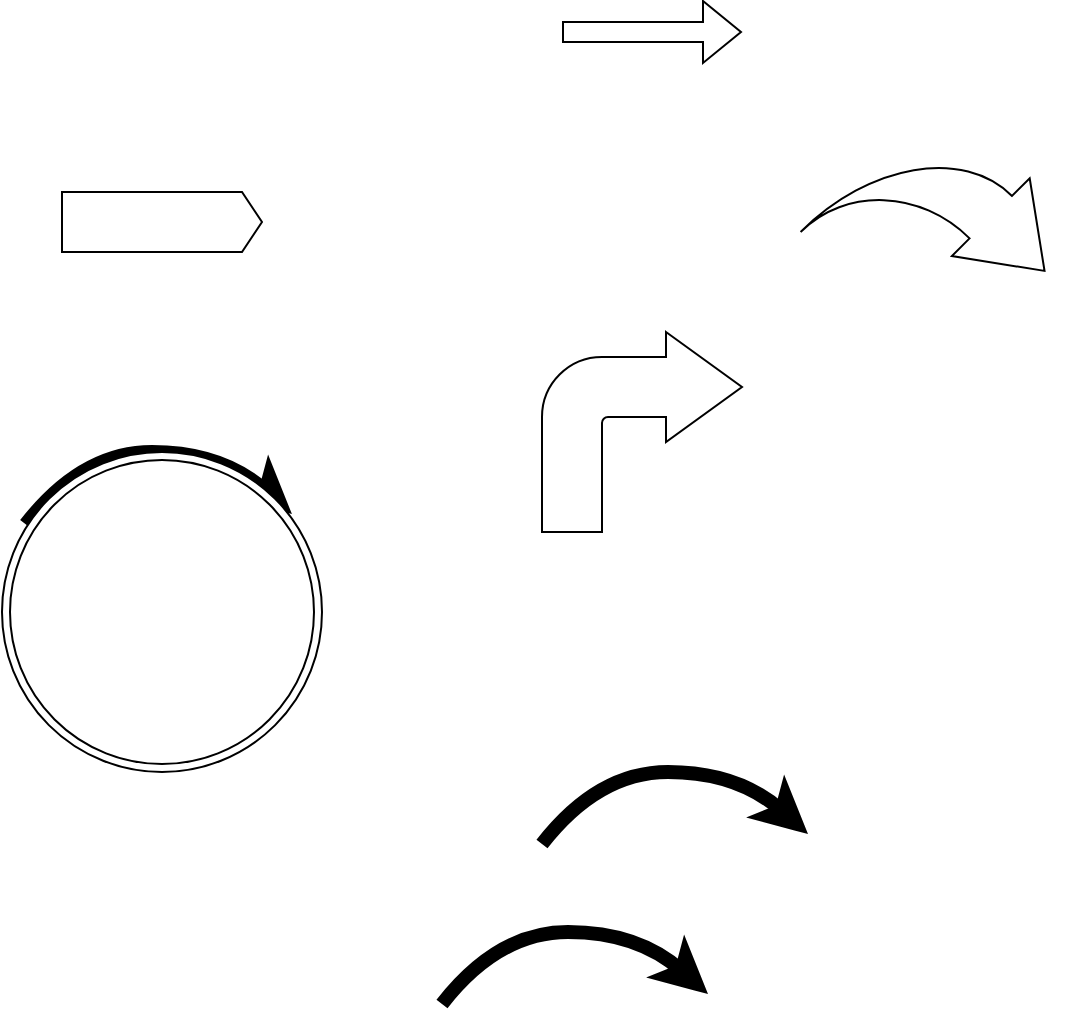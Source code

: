 <mxfile version="21.6.9" type="github">
  <diagram name="Page-1" id="BfyBlw8hVrpznepNKtYx">
    <mxGraphModel dx="1183" dy="639" grid="1" gridSize="10" guides="1" tooltips="1" connect="1" arrows="1" fold="1" page="1" pageScale="1" pageWidth="827" pageHeight="1169" math="0" shadow="0">
      <root>
        <mxCell id="0" />
        <mxCell id="1" parent="0" />
        <mxCell id="T3-9KYE1y5UxedfMjFBI-1" value="" style="shape=flexArrow;endArrow=classic;html=1;rounded=0;" edge="1" parent="1">
          <mxGeometry width="50" height="50" relative="1" as="geometry">
            <mxPoint x="400" y="400" as="sourcePoint" />
            <mxPoint x="490" y="400" as="targetPoint" />
          </mxGeometry>
        </mxCell>
        <mxCell id="T3-9KYE1y5UxedfMjFBI-2" value="" style="html=1;shadow=0;dashed=0;align=center;verticalAlign=middle;shape=mxgraph.arrows2.bendArrow;dy=15;dx=38;notch=0;arrowHead=55;rounded=1;" vertex="1" parent="1">
          <mxGeometry x="390" y="550" width="100" height="100" as="geometry" />
        </mxCell>
        <mxCell id="T3-9KYE1y5UxedfMjFBI-3" value="" style="html=1;shadow=0;dashed=0;align=center;verticalAlign=middle;shape=mxgraph.arrows2.arrow;dy=0;dx=10;notch=0;" vertex="1" parent="1">
          <mxGeometry x="150" y="480" width="100" height="30" as="geometry" />
        </mxCell>
        <mxCell id="T3-9KYE1y5UxedfMjFBI-4" value="" style="html=1;shadow=0;dashed=0;align=center;verticalAlign=middle;shape=mxgraph.arrows2.jumpInArrow;dy=15;dx=38;arrowHead=55;rotation=45;" vertex="1" parent="1">
          <mxGeometry x="540" y="450" width="100" height="100" as="geometry" />
        </mxCell>
        <mxCell id="T3-9KYE1y5UxedfMjFBI-5" value="" style="curved=1;endArrow=classic;html=1;rounded=0;strokeWidth=7;exitX=0.074;exitY=0.226;exitDx=0;exitDy=0;exitPerimeter=0;entryX=0.906;entryY=0.194;entryDx=0;entryDy=0;entryPerimeter=0;" edge="1" parent="1" source="T3-9KYE1y5UxedfMjFBI-6" target="T3-9KYE1y5UxedfMjFBI-6">
          <mxGeometry width="50" height="50" relative="1" as="geometry">
            <mxPoint x="120" y="660" as="sourcePoint" />
            <mxPoint x="280" y="640" as="targetPoint" />
            <Array as="points">
              <mxPoint x="160" y="610" />
              <mxPoint x="230" y="610" />
            </Array>
          </mxGeometry>
        </mxCell>
        <mxCell id="T3-9KYE1y5UxedfMjFBI-6" value="" style="ellipse;shape=doubleEllipse;whiteSpace=wrap;html=1;aspect=fixed;" vertex="1" parent="1">
          <mxGeometry x="120" y="610" width="160" height="160" as="geometry" />
        </mxCell>
        <mxCell id="T3-9KYE1y5UxedfMjFBI-9" value="" style="curved=1;endArrow=classic;html=1;rounded=0;strokeWidth=7;exitX=0.074;exitY=0.226;exitDx=0;exitDy=0;exitPerimeter=0;entryX=0.906;entryY=0.194;entryDx=0;entryDy=0;entryPerimeter=0;" edge="1" parent="1">
          <mxGeometry width="50" height="50" relative="1" as="geometry">
            <mxPoint x="390" y="806" as="sourcePoint" />
            <mxPoint x="523" y="801" as="targetPoint" />
            <Array as="points">
              <mxPoint x="418" y="770" />
              <mxPoint x="488" y="770" />
            </Array>
          </mxGeometry>
        </mxCell>
        <mxCell id="T3-9KYE1y5UxedfMjFBI-10" value="" style="curved=1;endArrow=classic;html=1;rounded=0;strokeWidth=7;exitX=0.074;exitY=0.226;exitDx=0;exitDy=0;exitPerimeter=0;entryX=0.906;entryY=0.194;entryDx=0;entryDy=0;entryPerimeter=0;" edge="1" parent="1">
          <mxGeometry width="50" height="50" relative="1" as="geometry">
            <mxPoint x="340" y="886" as="sourcePoint" />
            <mxPoint x="473" y="881" as="targetPoint" />
            <Array as="points">
              <mxPoint x="368" y="850" />
              <mxPoint x="438" y="850" />
            </Array>
          </mxGeometry>
        </mxCell>
      </root>
    </mxGraphModel>
  </diagram>
</mxfile>
